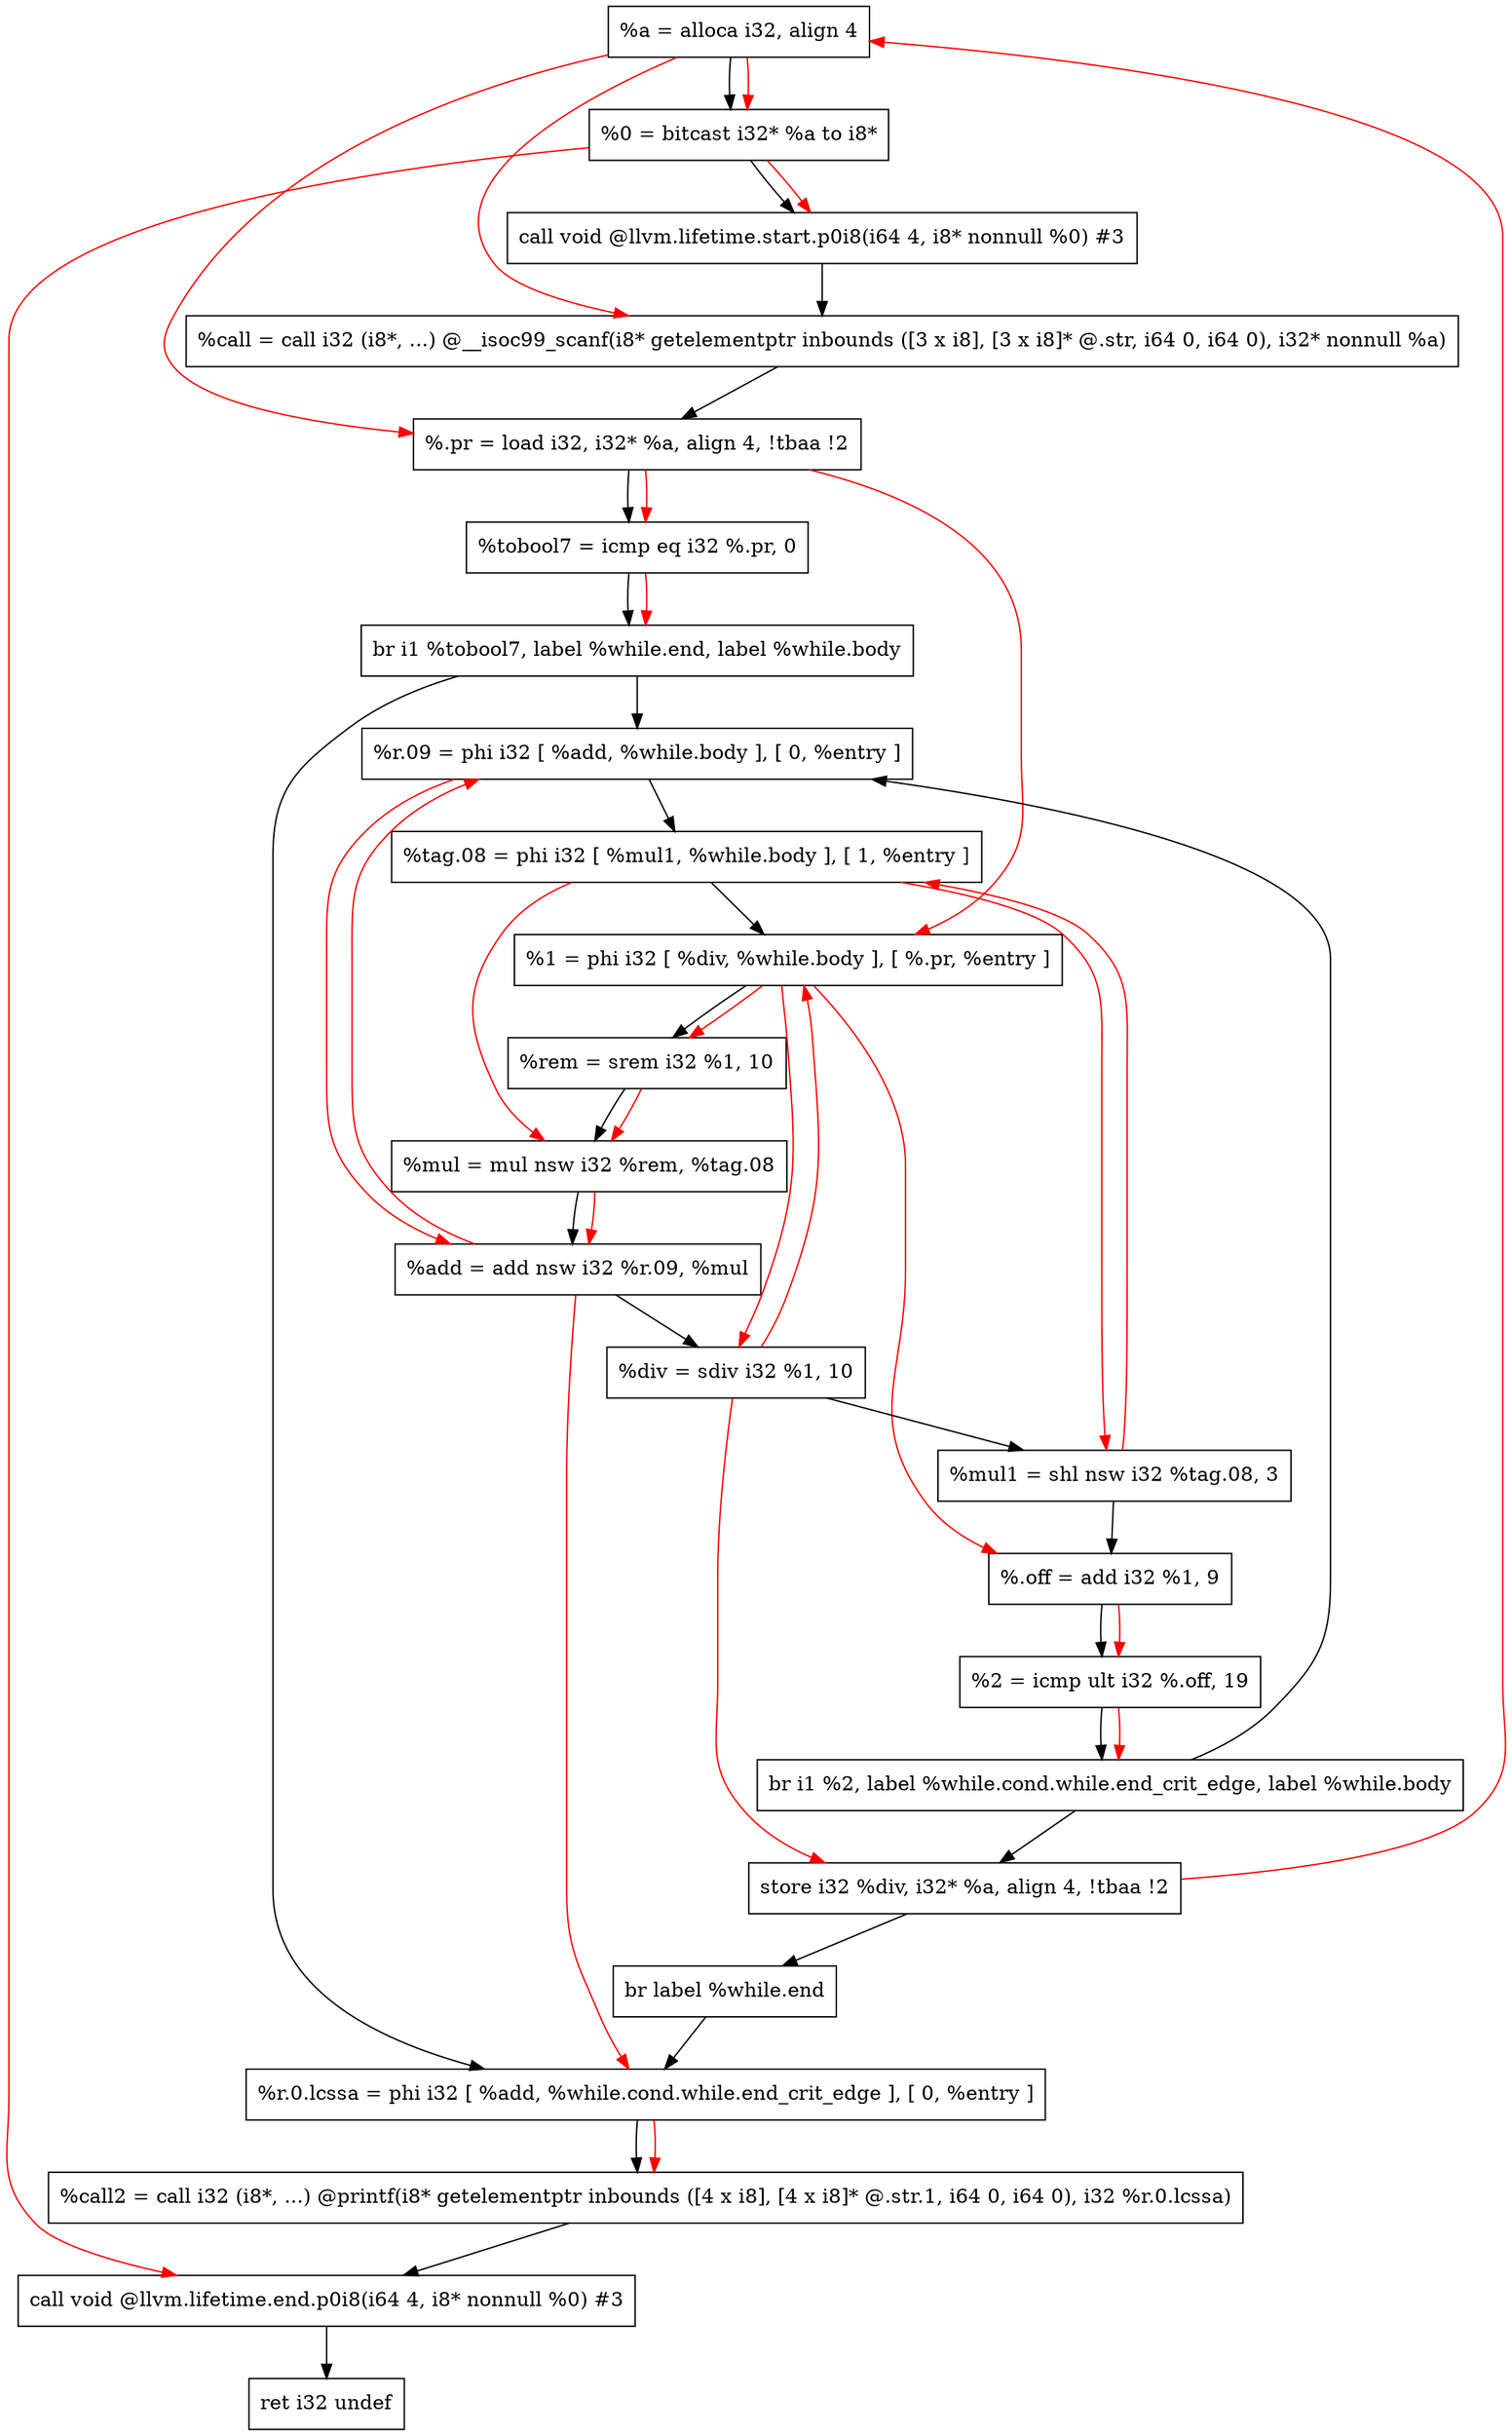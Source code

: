 digraph "CDFG for'func' function" {
	Node0x55ddfaeafb08[shape=record, label="  %a = alloca i32, align 4"];
	Node0x55ddfaeb01c8[shape=record, label="  %0 = bitcast i32* %a to i8*"];
	Node0x55ddfaeb0628[shape=record, label="  call void @llvm.lifetime.start.p0i8(i64 4, i8* nonnull %0) #3"];
	Node0x55ddfaeb0a88[shape=record, label="  %call = call i32 (i8*, ...) @__isoc99_scanf(i8* getelementptr inbounds ([3 x i8], [3 x i8]* @.str, i64 0, i64 0), i32* nonnull %a)"];
	Node0x55ddfaeb0b48[shape=record, label="  %.pr = load i32, i32* %a, align 4, !tbaa !2"];
	Node0x55ddfaeb1ac0[shape=record, label="  %tobool7 = icmp eq i32 %.pr, 0"];
	Node0x55ddfae45348[shape=record, label="  br i1 %tobool7, label %while.end, label %while.body"];
	Node0x55ddfaeb1d38[shape=record, label="  %r.09 = phi i32 [ %add, %while.body ], [ 0, %entry ]"];
	Node0x55ddfaeb1ea8[shape=record, label="  %tag.08 = phi i32 [ %mul1, %while.body ], [ 1, %entry ]"];
	Node0x55ddfaeb2018[shape=record, label="  %1 = phi i32 [ %div, %while.body ], [ %.pr, %entry ]"];
	Node0x55ddfaeb2130[shape=record, label="  %rem = srem i32 %1, 10"];
	Node0x55ddfaeb21a0[shape=record, label="  %mul = mul nsw i32 %rem, %tag.08"];
	Node0x55ddfaeb2230[shape=record, label="  %add = add nsw i32 %r.09, %mul"];
	Node0x55ddfaeb22a0[shape=record, label="  %div = sdiv i32 %1, 10"];
	Node0x55ddfaeb24b0[shape=record, label="  %mul1 = shl nsw i32 %tag.08, 3"];
	Node0x55ddfaeb2520[shape=record, label="  %.off = add i32 %1, 9"];
	Node0x55ddfaeb25b0[shape=record, label="  %2 = icmp ult i32 %.off, 19"];
	Node0x55ddfae45468[shape=record, label="  br i1 %2, label %while.cond.while.end_crit_edge, label %while.body"];
	Node0x55ddfaeb2770[shape=record, label="  store i32 %div, i32* %a, align 4, !tbaa !2"];
	Node0x55ddfaeb1e58[shape=record, label="  br label %while.end"];
	Node0x55ddfaeb2dd8[shape=record, label="  %r.0.lcssa = phi i32 [ %add, %while.cond.while.end_crit_edge ], [ 0, %entry ]"];
	Node0x55ddfaeb2f38[shape=record, label="  %call2 = call i32 (i8*, ...) @printf(i8* getelementptr inbounds ([4 x i8], [4 x i8]* @.str.1, i64 0, i64 0), i32 %r.0.lcssa)"];
	Node0x55ddfaeb3198[shape=record, label="  call void @llvm.lifetime.end.p0i8(i64 4, i8* nonnull %0) #3"];
	Node0x55ddfaeb1c98[shape=record, label="  ret i32 undef"];
	Node0x55ddfaeafb08 -> Node0x55ddfaeb01c8
	Node0x55ddfaeb01c8 -> Node0x55ddfaeb0628
	Node0x55ddfaeb0628 -> Node0x55ddfaeb0a88
	Node0x55ddfaeb0a88 -> Node0x55ddfaeb0b48
	Node0x55ddfaeb0b48 -> Node0x55ddfaeb1ac0
	Node0x55ddfaeb1ac0 -> Node0x55ddfae45348
	Node0x55ddfae45348 -> Node0x55ddfaeb2dd8
	Node0x55ddfae45348 -> Node0x55ddfaeb1d38
	Node0x55ddfaeb1d38 -> Node0x55ddfaeb1ea8
	Node0x55ddfaeb1ea8 -> Node0x55ddfaeb2018
	Node0x55ddfaeb2018 -> Node0x55ddfaeb2130
	Node0x55ddfaeb2130 -> Node0x55ddfaeb21a0
	Node0x55ddfaeb21a0 -> Node0x55ddfaeb2230
	Node0x55ddfaeb2230 -> Node0x55ddfaeb22a0
	Node0x55ddfaeb22a0 -> Node0x55ddfaeb24b0
	Node0x55ddfaeb24b0 -> Node0x55ddfaeb2520
	Node0x55ddfaeb2520 -> Node0x55ddfaeb25b0
	Node0x55ddfaeb25b0 -> Node0x55ddfae45468
	Node0x55ddfae45468 -> Node0x55ddfaeb2770
	Node0x55ddfae45468 -> Node0x55ddfaeb1d38
	Node0x55ddfaeb2770 -> Node0x55ddfaeb1e58
	Node0x55ddfaeb1e58 -> Node0x55ddfaeb2dd8
	Node0x55ddfaeb2dd8 -> Node0x55ddfaeb2f38
	Node0x55ddfaeb2f38 -> Node0x55ddfaeb3198
	Node0x55ddfaeb3198 -> Node0x55ddfaeb1c98
edge [color=red]
	Node0x55ddfaeafb08 -> Node0x55ddfaeb01c8
	Node0x55ddfaeb01c8 -> Node0x55ddfaeb0628
	Node0x55ddfaeafb08 -> Node0x55ddfaeb0a88
	Node0x55ddfaeafb08 -> Node0x55ddfaeb0b48
	Node0x55ddfaeb0b48 -> Node0x55ddfaeb1ac0
	Node0x55ddfaeb1ac0 -> Node0x55ddfae45348
	Node0x55ddfaeb2230 -> Node0x55ddfaeb1d38
	Node0x55ddfaeb24b0 -> Node0x55ddfaeb1ea8
	Node0x55ddfaeb22a0 -> Node0x55ddfaeb2018
	Node0x55ddfaeb0b48 -> Node0x55ddfaeb2018
	Node0x55ddfaeb2018 -> Node0x55ddfaeb2130
	Node0x55ddfaeb2130 -> Node0x55ddfaeb21a0
	Node0x55ddfaeb1ea8 -> Node0x55ddfaeb21a0
	Node0x55ddfaeb1d38 -> Node0x55ddfaeb2230
	Node0x55ddfaeb21a0 -> Node0x55ddfaeb2230
	Node0x55ddfaeb2018 -> Node0x55ddfaeb22a0
	Node0x55ddfaeb1ea8 -> Node0x55ddfaeb24b0
	Node0x55ddfaeb2018 -> Node0x55ddfaeb2520
	Node0x55ddfaeb2520 -> Node0x55ddfaeb25b0
	Node0x55ddfaeb25b0 -> Node0x55ddfae45468
	Node0x55ddfaeb22a0 -> Node0x55ddfaeb2770
	Node0x55ddfaeb2770 -> Node0x55ddfaeafb08
	Node0x55ddfaeb2230 -> Node0x55ddfaeb2dd8
	Node0x55ddfaeb2dd8 -> Node0x55ddfaeb2f38
	Node0x55ddfaeb01c8 -> Node0x55ddfaeb3198
}
